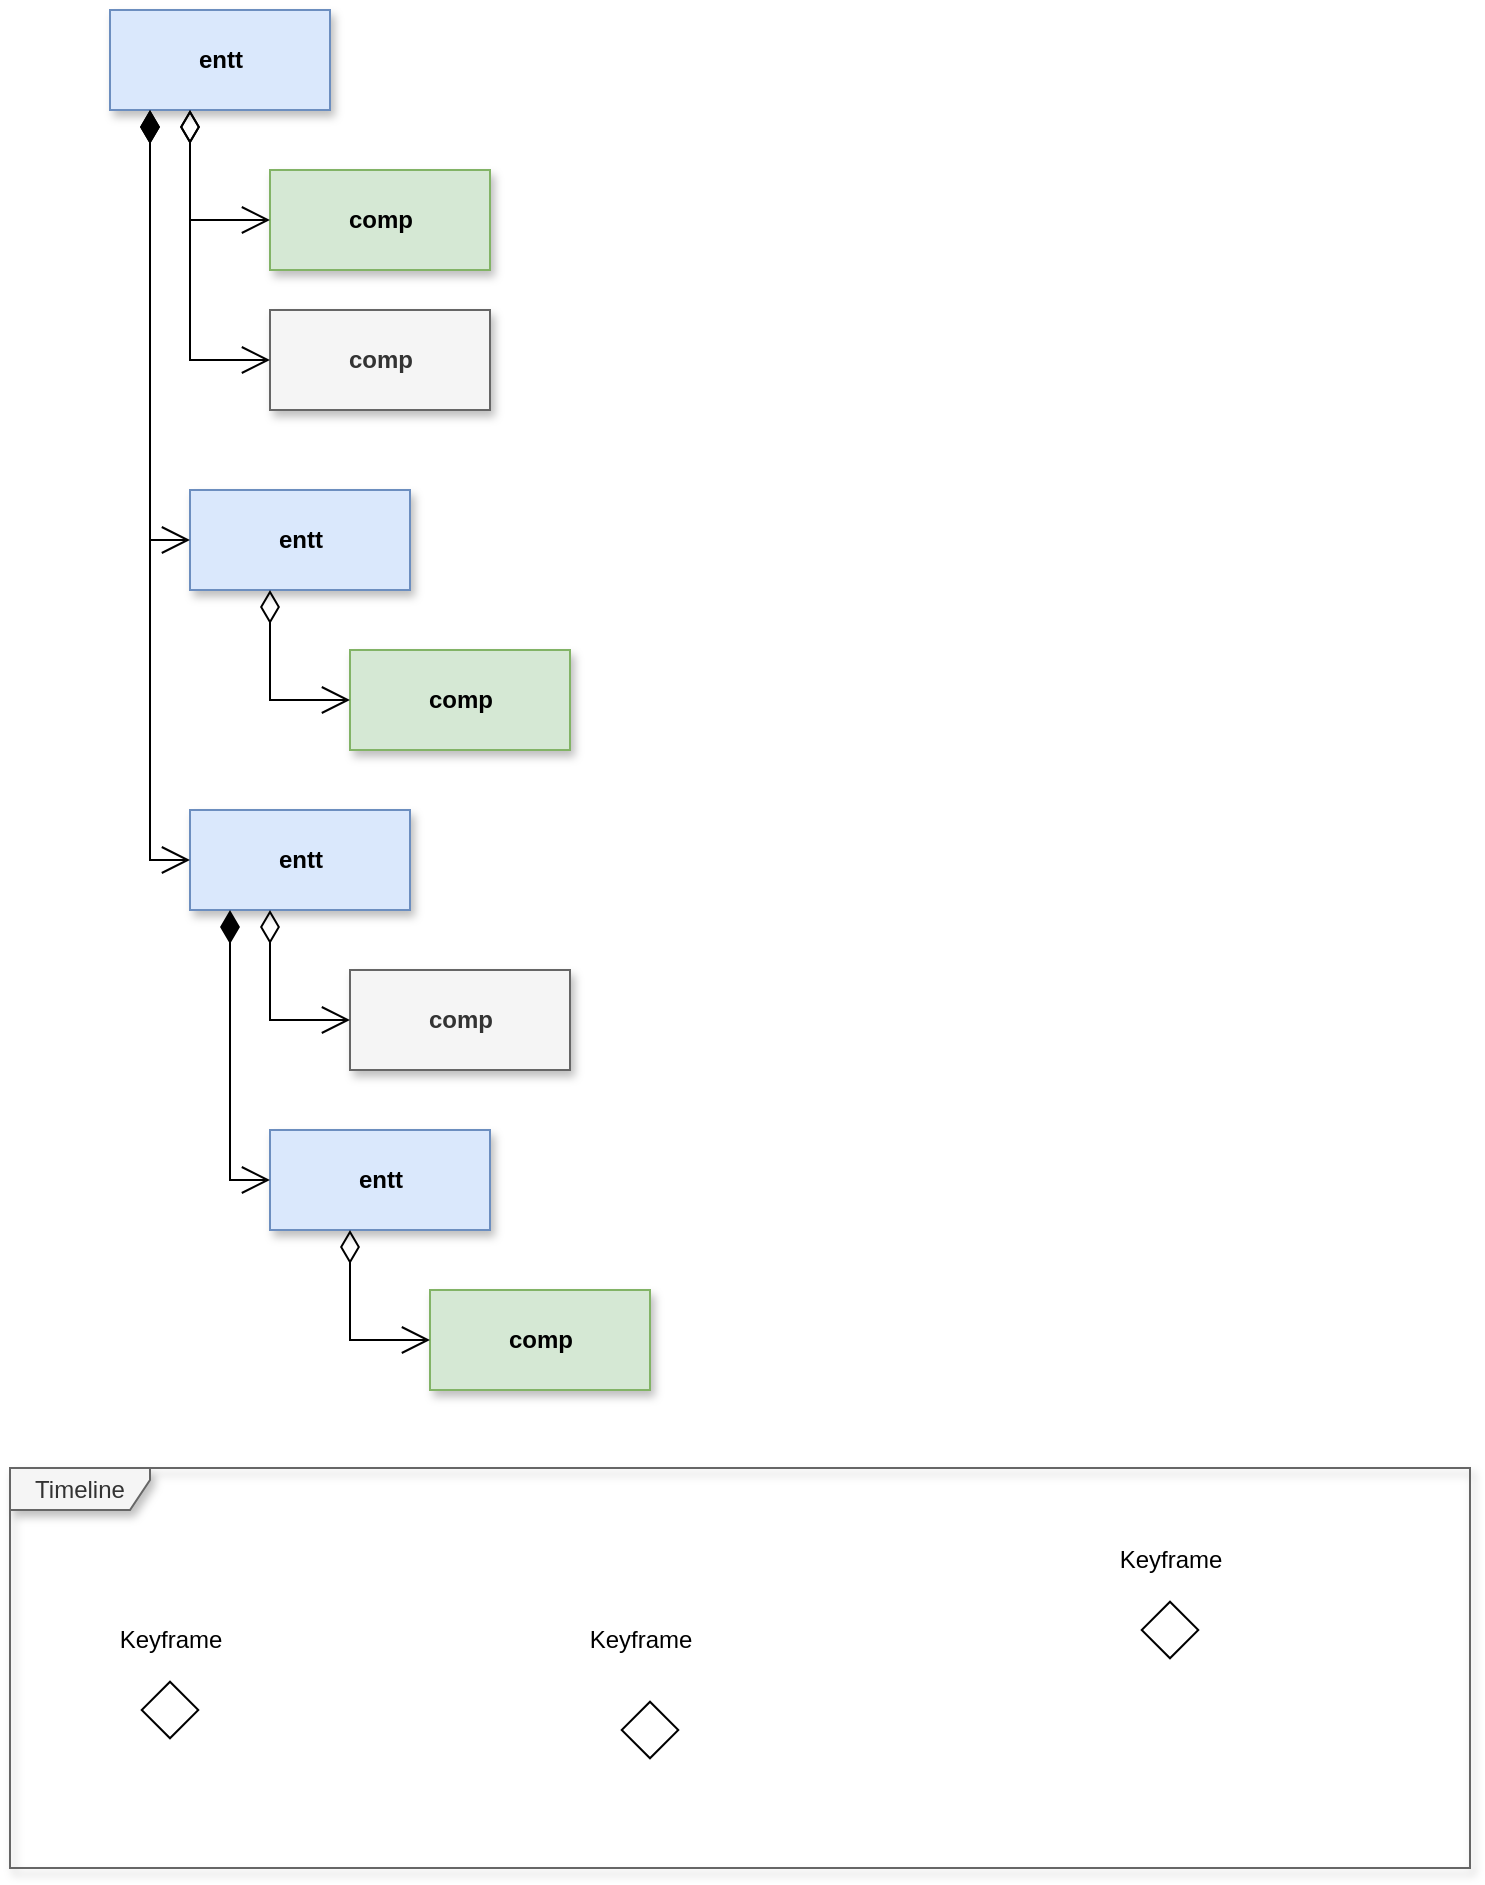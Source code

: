<mxfile version="20.3.0" type="device"><diagram id="YZfP10Ap9fxgs-rTBBFN" name="ページ1"><mxGraphModel dx="942" dy="737" grid="1" gridSize="10" guides="1" tooltips="1" connect="1" arrows="1" fold="1" page="1" pageScale="1" pageWidth="827" pageHeight="1169" math="0" shadow="0"><root><mxCell id="0"/><mxCell id="1" parent="0"/><mxCell id="LmnfSeMdqUFnTboudMit-1" value="comp" style="html=1;fillColor=#d5e8d4;strokeColor=#82b366;fontStyle=1;shadow=1;" vertex="1" parent="1"><mxGeometry x="200" y="320" width="110" height="50" as="geometry"/></mxCell><mxCell id="LmnfSeMdqUFnTboudMit-5" value="entt" style="html=1;fillColor=#dae8fc;strokeColor=#6c8ebf;fontStyle=1;shadow=1;" vertex="1" parent="1"><mxGeometry x="120" y="240" width="110" height="50" as="geometry"/></mxCell><mxCell id="LmnfSeMdqUFnTboudMit-6" value="entt" style="html=1;fillColor=#dae8fc;strokeColor=#6c8ebf;fontStyle=1;shadow=1;" vertex="1" parent="1"><mxGeometry x="160" y="480" width="110" height="50" as="geometry"/></mxCell><mxCell id="LmnfSeMdqUFnTboudMit-7" value="entt" style="html=1;fillColor=#dae8fc;strokeColor=#6c8ebf;fontStyle=1;shadow=1;" vertex="1" parent="1"><mxGeometry x="160" y="640" width="110" height="50" as="geometry"/></mxCell><mxCell id="LmnfSeMdqUFnTboudMit-8" value="entt" style="html=1;fillColor=#dae8fc;strokeColor=#6c8ebf;fontStyle=1;shadow=1;" vertex="1" parent="1"><mxGeometry x="200" y="800" width="110" height="50" as="geometry"/></mxCell><mxCell id="LmnfSeMdqUFnTboudMit-9" value="comp" style="html=1;fillColor=#f5f5f5;strokeColor=#666666;fontStyle=1;shadow=1;fontColor=#333333;" vertex="1" parent="1"><mxGeometry x="240" y="720" width="110" height="50" as="geometry"/></mxCell><mxCell id="LmnfSeMdqUFnTboudMit-10" value="comp" style="html=1;fillColor=#f5f5f5;strokeColor=#666666;fontStyle=1;shadow=1;fontColor=#333333;" vertex="1" parent="1"><mxGeometry x="200" y="390" width="110" height="50" as="geometry"/></mxCell><mxCell id="LmnfSeMdqUFnTboudMit-11" value="comp" style="html=1;fillColor=#d5e8d4;strokeColor=#82b366;fontStyle=1;shadow=1;" vertex="1" parent="1"><mxGeometry x="240" y="560" width="110" height="50" as="geometry"/></mxCell><mxCell id="LmnfSeMdqUFnTboudMit-12" value="comp" style="html=1;fillColor=#d5e8d4;strokeColor=#82b366;fontStyle=1;shadow=1;" vertex="1" parent="1"><mxGeometry x="280" y="880" width="110" height="50" as="geometry"/></mxCell><mxCell id="LmnfSeMdqUFnTboudMit-13" value="" style="endArrow=open;html=1;endSize=12;startArrow=diamondThin;startSize=14;startFill=1;edgeStyle=elbowEdgeStyle;align=left;verticalAlign=bottom;rounded=0;" edge="1" parent="1" source="LmnfSeMdqUFnTboudMit-5" target="LmnfSeMdqUFnTboudMit-6"><mxGeometry x="-1" y="3" relative="1" as="geometry"><mxPoint x="330" y="580" as="sourcePoint"/><mxPoint x="490" y="580" as="targetPoint"/><Array as="points"><mxPoint x="140" y="400"/></Array></mxGeometry></mxCell><mxCell id="LmnfSeMdqUFnTboudMit-14" value="" style="endArrow=open;html=1;endSize=12;startArrow=diamondThin;startSize=14;startFill=1;edgeStyle=elbowEdgeStyle;align=left;verticalAlign=bottom;rounded=0;entryX=0;entryY=0.5;entryDx=0;entryDy=0;" edge="1" parent="1" source="LmnfSeMdqUFnTboudMit-5" target="LmnfSeMdqUFnTboudMit-7"><mxGeometry x="-1" y="3" relative="1" as="geometry"><mxPoint x="330" y="580" as="sourcePoint"/><mxPoint x="490" y="580" as="targetPoint"/><Array as="points"><mxPoint x="140" y="400"/></Array></mxGeometry></mxCell><mxCell id="LmnfSeMdqUFnTboudMit-15" value="" style="endArrow=open;html=1;endSize=12;startArrow=diamondThin;startSize=14;startFill=1;edgeStyle=elbowEdgeStyle;align=left;verticalAlign=bottom;rounded=0;entryX=0;entryY=0.5;entryDx=0;entryDy=0;" edge="1" parent="1" source="LmnfSeMdqUFnTboudMit-7" target="LmnfSeMdqUFnTboudMit-8"><mxGeometry x="-1" y="3" relative="1" as="geometry"><mxPoint x="60" y="620" as="sourcePoint"/><mxPoint x="160" y="665" as="targetPoint"/><Array as="points"><mxPoint x="180" y="760"/><mxPoint x="160" y="750"/></Array></mxGeometry></mxCell><mxCell id="LmnfSeMdqUFnTboudMit-16" value="" style="endArrow=open;html=1;endSize=12;startArrow=diamondThin;startSize=14;startFill=0;edgeStyle=elbowEdgeStyle;align=left;verticalAlign=bottom;rounded=0;entryX=0;entryY=0.5;entryDx=0;entryDy=0;" edge="1" parent="1" source="LmnfSeMdqUFnTboudMit-5" target="LmnfSeMdqUFnTboudMit-1"><mxGeometry x="-1" y="3" relative="1" as="geometry"><mxPoint x="250" y="410" as="sourcePoint"/><mxPoint x="410" y="410" as="targetPoint"/><Array as="points"><mxPoint x="160" y="330"/><mxPoint x="170" y="350"/></Array></mxGeometry></mxCell><mxCell id="LmnfSeMdqUFnTboudMit-17" value="" style="endArrow=open;html=1;endSize=12;startArrow=diamondThin;startSize=14;startFill=0;edgeStyle=elbowEdgeStyle;align=left;verticalAlign=bottom;rounded=0;" edge="1" parent="1" source="LmnfSeMdqUFnTboudMit-5" target="LmnfSeMdqUFnTboudMit-10"><mxGeometry x="-1" y="3" relative="1" as="geometry"><mxPoint x="250" y="410" as="sourcePoint"/><mxPoint x="410" y="410" as="targetPoint"/><Array as="points"><mxPoint x="160" y="380"/><mxPoint x="170" y="350"/></Array></mxGeometry></mxCell><mxCell id="LmnfSeMdqUFnTboudMit-18" value="" style="endArrow=open;html=1;endSize=12;startArrow=diamondThin;startSize=14;startFill=0;edgeStyle=elbowEdgeStyle;align=left;verticalAlign=bottom;rounded=0;" edge="1" parent="1" source="LmnfSeMdqUFnTboudMit-6" target="LmnfSeMdqUFnTboudMit-11"><mxGeometry x="-1" y="3" relative="1" as="geometry"><mxPoint x="250" y="410" as="sourcePoint"/><mxPoint x="410" y="410" as="targetPoint"/><Array as="points"><mxPoint x="200" y="585"/><mxPoint x="200" y="570"/><mxPoint x="180" y="530"/><mxPoint x="170" y="350"/></Array></mxGeometry></mxCell><mxCell id="LmnfSeMdqUFnTboudMit-19" value="" style="endArrow=open;html=1;endSize=12;startArrow=diamondThin;startSize=14;startFill=0;edgeStyle=elbowEdgeStyle;align=left;verticalAlign=bottom;rounded=0;" edge="1" parent="1" source="LmnfSeMdqUFnTboudMit-7" target="LmnfSeMdqUFnTboudMit-9"><mxGeometry x="-1" y="3" relative="1" as="geometry"><mxPoint x="250" y="410" as="sourcePoint"/><mxPoint x="410" y="410" as="targetPoint"/><Array as="points"><mxPoint x="200" y="745"/><mxPoint x="200" y="570"/><mxPoint x="180" y="530"/><mxPoint x="170" y="350"/></Array></mxGeometry></mxCell><mxCell id="LmnfSeMdqUFnTboudMit-20" value="" style="endArrow=open;html=1;endSize=12;startArrow=diamondThin;startSize=14;startFill=0;edgeStyle=elbowEdgeStyle;align=left;verticalAlign=bottom;rounded=0;" edge="1" parent="1" source="LmnfSeMdqUFnTboudMit-8" target="LmnfSeMdqUFnTboudMit-12"><mxGeometry x="-1" y="3" relative="1" as="geometry"><mxPoint x="250" y="410" as="sourcePoint"/><mxPoint x="410" y="410" as="targetPoint"/><Array as="points"><mxPoint x="240" y="905"/><mxPoint x="200" y="570"/><mxPoint x="180" y="530"/><mxPoint x="170" y="350"/></Array></mxGeometry></mxCell><mxCell id="LmnfSeMdqUFnTboudMit-21" value="" style="whiteSpace=wrap;html=1;aspect=fixed;rotation=45;" vertex="1" parent="1"><mxGeometry x="140" y="1080" width="20" height="20" as="geometry"/></mxCell><mxCell id="LmnfSeMdqUFnTboudMit-22" value="" style="whiteSpace=wrap;html=1;aspect=fixed;rotation=45;" vertex="1" parent="1"><mxGeometry x="380" y="1090" width="20" height="20" as="geometry"/></mxCell><mxCell id="LmnfSeMdqUFnTboudMit-23" value="" style="whiteSpace=wrap;html=1;aspect=fixed;rotation=45;" vertex="1" parent="1"><mxGeometry x="640" y="1040" width="20" height="20" as="geometry"/></mxCell><mxCell id="LmnfSeMdqUFnTboudMit-24" value="Keyframe" style="text;html=1;align=center;verticalAlign=middle;resizable=0;points=[];autosize=1;strokeColor=none;fillColor=none;" vertex="1" parent="1"><mxGeometry x="115" y="1040" width="70" height="30" as="geometry"/></mxCell><mxCell id="LmnfSeMdqUFnTboudMit-25" value="Keyframe" style="text;html=1;align=center;verticalAlign=middle;resizable=0;points=[];autosize=1;strokeColor=none;fillColor=none;" vertex="1" parent="1"><mxGeometry x="350" y="1040" width="70" height="30" as="geometry"/></mxCell><mxCell id="LmnfSeMdqUFnTboudMit-26" value="Keyframe" style="text;html=1;align=center;verticalAlign=middle;resizable=0;points=[];autosize=1;strokeColor=none;fillColor=none;" vertex="1" parent="1"><mxGeometry x="615" y="1000" width="70" height="30" as="geometry"/></mxCell><mxCell id="LmnfSeMdqUFnTboudMit-27" value="Timeline" style="shape=umlFrame;whiteSpace=wrap;html=1;shadow=1;fillColor=#f5f5f5;fontColor=#333333;strokeColor=#666666;width=70;height=21;" vertex="1" parent="1"><mxGeometry x="70" y="969" width="730" height="200" as="geometry"/></mxCell></root></mxGraphModel></diagram></mxfile>